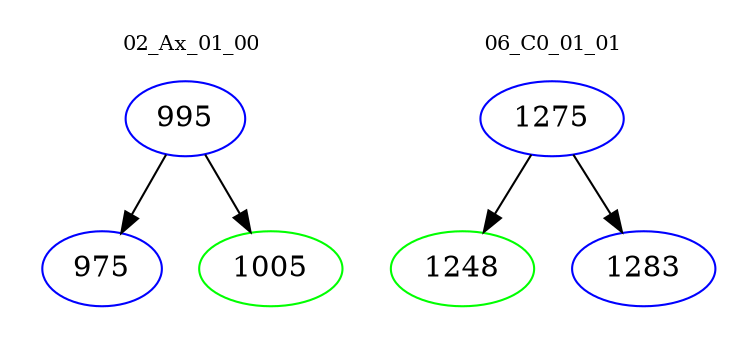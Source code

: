 digraph{
subgraph cluster_0 {
color = white
label = "02_Ax_01_00";
fontsize=10;
T0_995 [label="995", color="blue"]
T0_995 -> T0_975 [color="black"]
T0_975 [label="975", color="blue"]
T0_995 -> T0_1005 [color="black"]
T0_1005 [label="1005", color="green"]
}
subgraph cluster_1 {
color = white
label = "06_C0_01_01";
fontsize=10;
T1_1275 [label="1275", color="blue"]
T1_1275 -> T1_1248 [color="black"]
T1_1248 [label="1248", color="green"]
T1_1275 -> T1_1283 [color="black"]
T1_1283 [label="1283", color="blue"]
}
}
